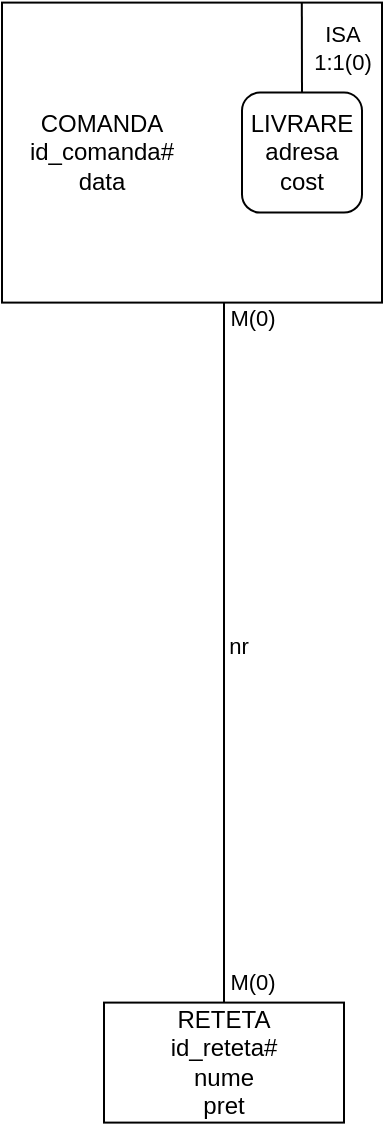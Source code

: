 <mxfile version="22.0.3" type="device">
  <diagram name="Page-1" id="K7GGyE9mfa9EHH289KWn">
    <mxGraphModel dx="1658" dy="820" grid="1" gridSize="10" guides="1" tooltips="1" connect="1" arrows="1" fold="1" page="1" pageScale="1" pageWidth="850" pageHeight="1100" math="0" shadow="0">
      <root>
        <mxCell id="0" />
        <mxCell id="1" parent="0" />
        <mxCell id="DwRfLZ-1oQ1YcIXO67qD-9" value="" style="rounded=0;whiteSpace=wrap;html=1;" parent="1" vertex="1">
          <mxGeometry x="330" y="270.3" width="190" height="150" as="geometry" />
        </mxCell>
        <mxCell id="DwRfLZ-1oQ1YcIXO67qD-16" value="&lt;div&gt;RETETA&lt;/div&gt;&lt;div&gt;id_reteta#&lt;/div&gt;&lt;div&gt;nume&lt;/div&gt;&lt;div&gt;pret&lt;br&gt;&lt;/div&gt;" style="rounded=0;whiteSpace=wrap;html=1;" parent="1" vertex="1">
          <mxGeometry x="381" y="770.3" width="120" height="60" as="geometry" />
        </mxCell>
        <mxCell id="2Y1EmJNbw8-3XTTrJ1v6-1" value="" style="endArrow=none;html=1;rounded=0;exitX=0.5;exitY=0;exitDx=0;exitDy=0;" parent="1" source="DwRfLZ-1oQ1YcIXO67qD-16" edge="1">
          <mxGeometry width="50" height="50" relative="1" as="geometry">
            <mxPoint x="441" y="660.3" as="sourcePoint" />
            <mxPoint x="441" y="420.3" as="targetPoint" />
          </mxGeometry>
        </mxCell>
        <mxCell id="2Y1EmJNbw8-3XTTrJ1v6-2" value="M(0)" style="edgeLabel;html=1;align=center;verticalAlign=middle;resizable=0;points=[];" parent="2Y1EmJNbw8-3XTTrJ1v6-1" vertex="1" connectable="0">
          <mxGeometry x="-0.113" y="2" relative="1" as="geometry">
            <mxPoint x="16" y="-188" as="offset" />
          </mxGeometry>
        </mxCell>
        <mxCell id="2Y1EmJNbw8-3XTTrJ1v6-16" value="M(0)" style="edgeLabel;html=1;align=center;verticalAlign=middle;resizable=0;points=[];" parent="2Y1EmJNbw8-3XTTrJ1v6-1" vertex="1" connectable="0">
          <mxGeometry x="-0.908" y="-2" relative="1" as="geometry">
            <mxPoint x="12" y="5" as="offset" />
          </mxGeometry>
        </mxCell>
        <mxCell id="zcwhMhUuyffbjFuXs4fL-1" value="nr" style="edgeLabel;html=1;align=center;verticalAlign=middle;resizable=0;points=[];" vertex="1" connectable="0" parent="2Y1EmJNbw8-3XTTrJ1v6-1">
          <mxGeometry x="0.019" y="-4" relative="1" as="geometry">
            <mxPoint x="3" as="offset" />
          </mxGeometry>
        </mxCell>
        <mxCell id="2Y1EmJNbw8-3XTTrJ1v6-3" value="&lt;div style=&quot;border-color: var(--border-color);&quot;&gt;COMANDA&lt;/div&gt;&lt;div style=&quot;border-color: var(--border-color);&quot;&gt;id_comanda#&lt;/div&gt;&lt;div style=&quot;border-color: var(--border-color);&quot;&gt;data&lt;/div&gt;" style="text;html=1;strokeColor=none;fillColor=none;align=center;verticalAlign=middle;whiteSpace=wrap;rounded=0;" parent="1" vertex="1">
          <mxGeometry x="350" y="330.3" width="60" height="30" as="geometry" />
        </mxCell>
        <mxCell id="2Y1EmJNbw8-3XTTrJ1v6-4" value="&lt;div&gt;LIVRARE&lt;/div&gt;&lt;div&gt;adresa&lt;br&gt;&lt;/div&gt;&lt;div&gt;cost&lt;/div&gt;" style="rounded=1;whiteSpace=wrap;html=1;" parent="1" vertex="1">
          <mxGeometry x="450" y="315.3" width="60" height="60" as="geometry" />
        </mxCell>
        <mxCell id="2Y1EmJNbw8-3XTTrJ1v6-7" value="" style="endArrow=none;html=1;rounded=0;exitX=0.5;exitY=0;exitDx=0;exitDy=0;entryX=0.789;entryY=-0.002;entryDx=0;entryDy=0;entryPerimeter=0;" parent="1" source="2Y1EmJNbw8-3XTTrJ1v6-4" target="DwRfLZ-1oQ1YcIXO67qD-9" edge="1">
          <mxGeometry width="50" height="50" relative="1" as="geometry">
            <mxPoint x="460" y="266.3" as="sourcePoint" />
            <mxPoint x="510" y="216.3" as="targetPoint" />
          </mxGeometry>
        </mxCell>
        <mxCell id="2Y1EmJNbw8-3XTTrJ1v6-8" value="ISA&lt;br&gt;1:1(0)" style="edgeLabel;html=1;align=center;verticalAlign=middle;resizable=0;points=[];" parent="2Y1EmJNbw8-3XTTrJ1v6-7" vertex="1" connectable="0">
          <mxGeometry x="0.025" y="1" relative="1" as="geometry">
            <mxPoint x="21" as="offset" />
          </mxGeometry>
        </mxCell>
      </root>
    </mxGraphModel>
  </diagram>
</mxfile>
